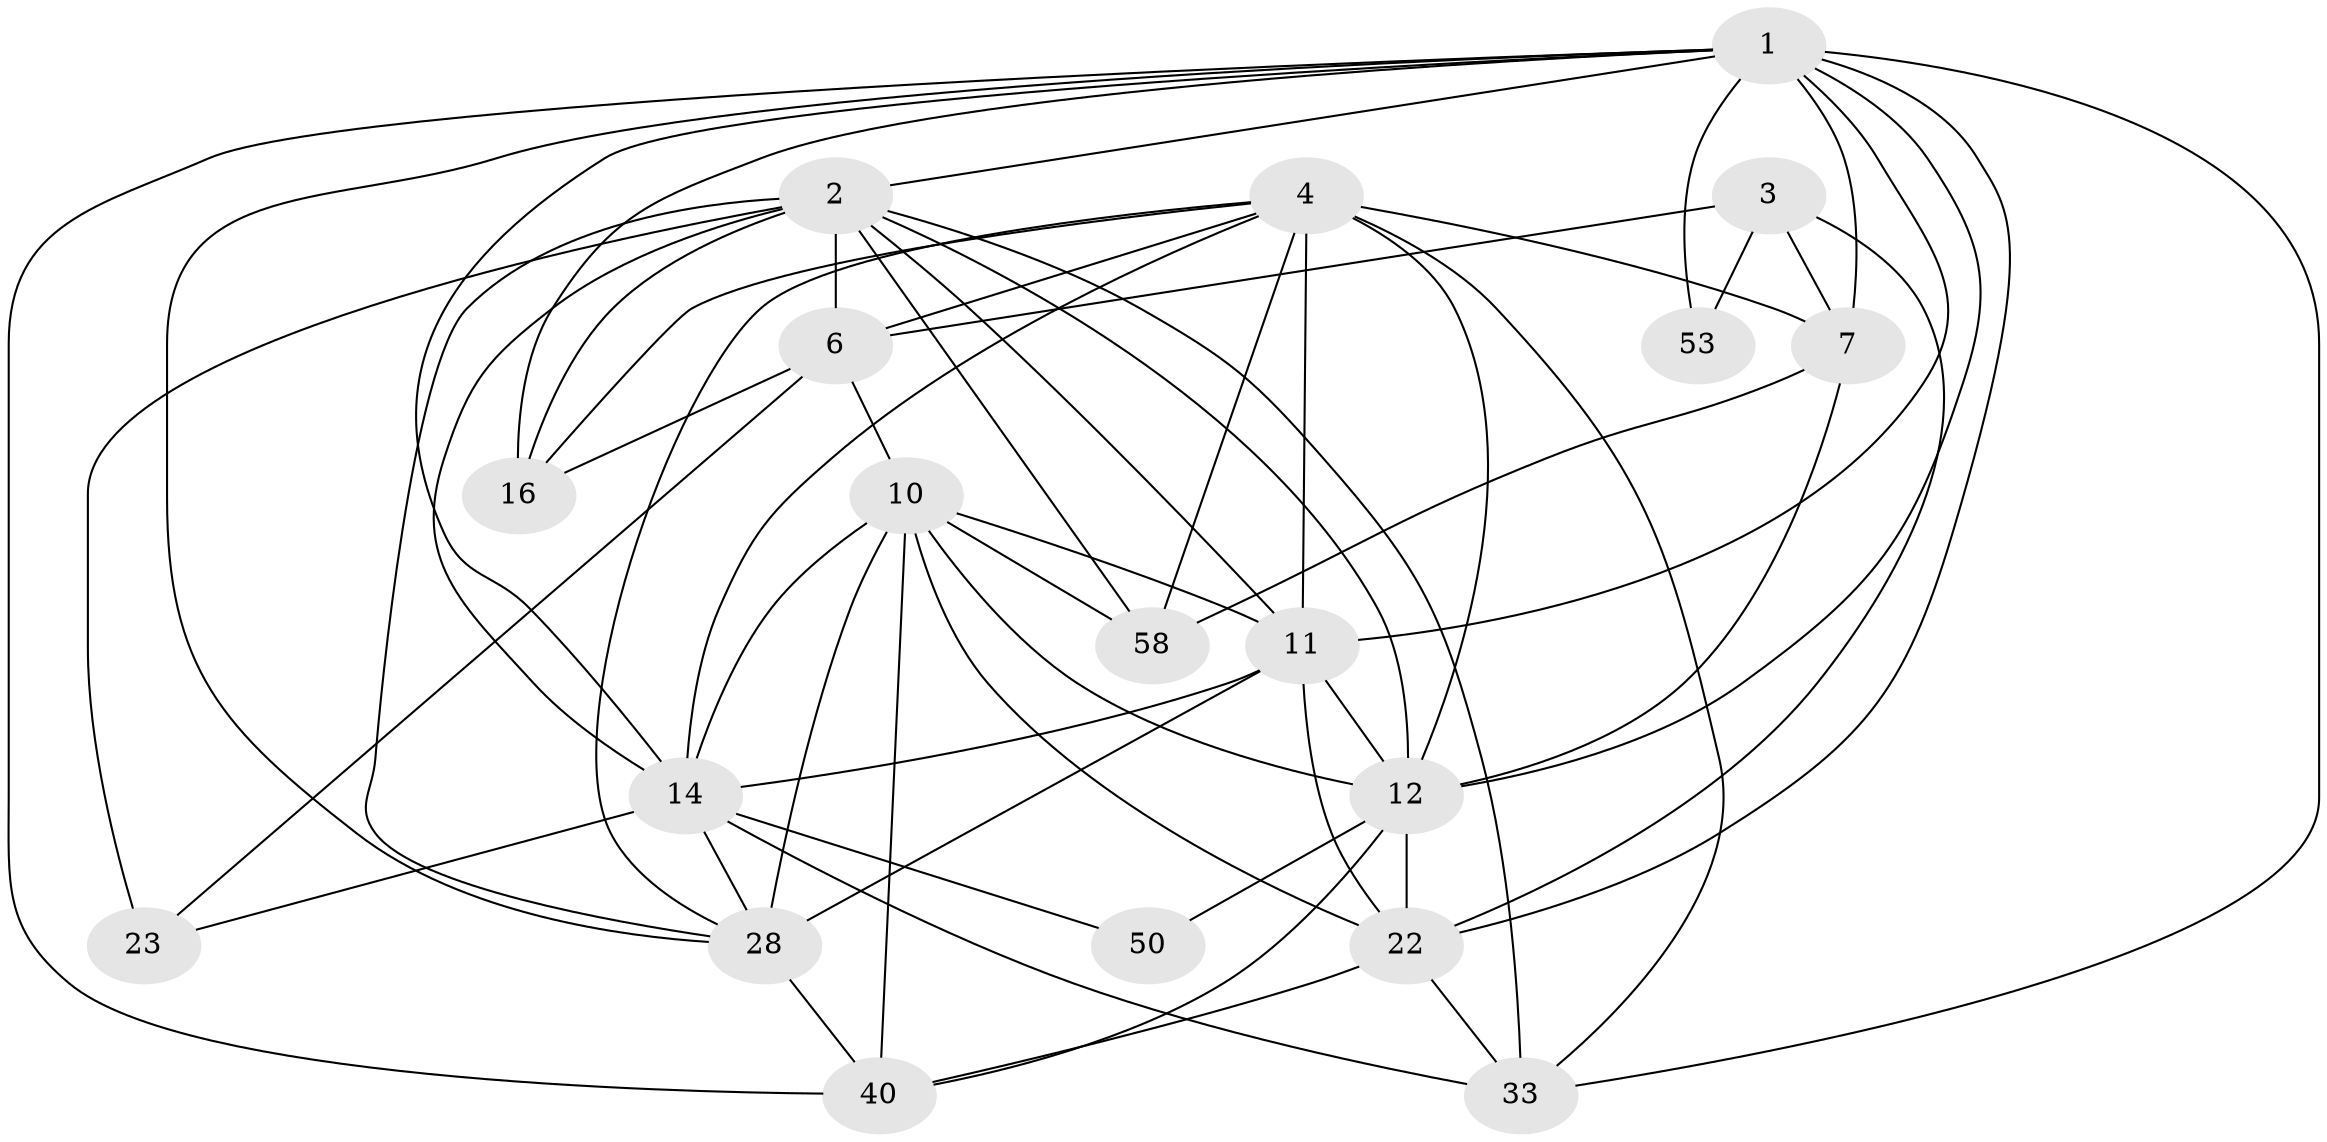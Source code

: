 // original degree distribution, {4: 0.38461538461538464, 6: 0.09230769230769231, 2: 0.1076923076923077, 8: 0.015384615384615385, 3: 0.2153846153846154, 5: 0.18461538461538463}
// Generated by graph-tools (version 1.1) at 2025/18/03/04/25 18:18:38]
// undirected, 19 vertices, 59 edges
graph export_dot {
graph [start="1"]
  node [color=gray90,style=filled];
  1 [super="+56+8+25"];
  2 [super="+5+49+13+47"];
  3 [super="+21"];
  4 [super="+42+18+17"];
  6 [super="+20+52"];
  7 [super="+9+59"];
  10 [super="+45+26+63"];
  11 [super="+35+34"];
  12 [super="+39+60+19"];
  14 [super="+15+41+51"];
  16 [super="+44"];
  22 [super="+57+27"];
  23;
  28 [super="+32+29+31"];
  33 [super="+48"];
  40 [super="+43"];
  50;
  53;
  58;
  1 -- 11;
  1 -- 14;
  1 -- 33;
  1 -- 7;
  1 -- 40;
  1 -- 12 [weight=2];
  1 -- 53;
  1 -- 28;
  1 -- 22;
  1 -- 16;
  1 -- 2;
  2 -- 6 [weight=2];
  2 -- 16 [weight=2];
  2 -- 23 [weight=2];
  2 -- 58;
  2 -- 28;
  2 -- 14;
  2 -- 11;
  2 -- 12 [weight=3];
  2 -- 33;
  3 -- 53;
  3 -- 22;
  3 -- 7 [weight=2];
  3 -- 6;
  4 -- 16;
  4 -- 12 [weight=2];
  4 -- 58;
  4 -- 11;
  4 -- 33;
  4 -- 7 [weight=2];
  4 -- 14;
  4 -- 6;
  4 -- 28 [weight=2];
  6 -- 23;
  6 -- 10;
  6 -- 16;
  7 -- 12;
  7 -- 58;
  10 -- 58;
  10 -- 28 [weight=2];
  10 -- 14;
  10 -- 40;
  10 -- 12 [weight=2];
  10 -- 11;
  10 -- 22;
  11 -- 28 [weight=3];
  11 -- 12 [weight=2];
  11 -- 14;
  11 -- 22;
  12 -- 50;
  12 -- 40;
  12 -- 22 [weight=2];
  14 -- 33;
  14 -- 28;
  14 -- 50;
  14 -- 23;
  22 -- 33;
  22 -- 40;
  28 -- 40;
}
